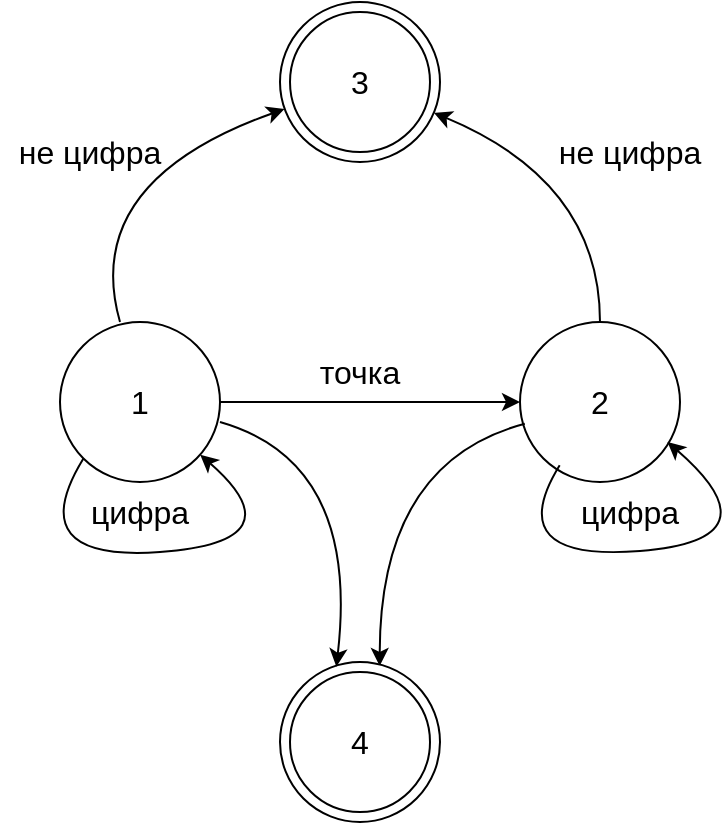 <mxfile version="15.8.7" type="device"><diagram id="uTqG-SHTZ13dAA65uDn2" name="Страница 1"><mxGraphModel dx="1792" dy="693" grid="1" gridSize="10" guides="1" tooltips="1" connect="1" arrows="1" fold="1" page="1" pageScale="1" pageWidth="827" pageHeight="1169" math="0" shadow="0"><root><mxCell id="0"/><mxCell id="1" parent="0"/><mxCell id="Z3_r0sN7xnBsTUlB522--1" value="2" style="ellipse;whiteSpace=wrap;html=1;aspect=fixed;fontSize=16;" vertex="1" parent="1"><mxGeometry x="50" y="240" width="80" height="80" as="geometry"/></mxCell><mxCell id="Z3_r0sN7xnBsTUlB522--3" value="" style="curved=1;endArrow=classic;html=1;rounded=0;entryX=0.623;entryY=0.025;entryDx=0;entryDy=0;exitX=0.03;exitY=0.636;exitDx=0;exitDy=0;exitPerimeter=0;entryPerimeter=0;fontSize=16;" edge="1" parent="1" source="Z3_r0sN7xnBsTUlB522--1" target="Z3_r0sN7xnBsTUlB522--21"><mxGeometry width="50" height="50" relative="1" as="geometry"><mxPoint x="390" y="380" as="sourcePoint"/><mxPoint x="440" y="330" as="targetPoint"/><Array as="points"><mxPoint x="-20" y="310"/></Array></mxGeometry></mxCell><mxCell id="Z3_r0sN7xnBsTUlB522--4" value="" style="ellipse;whiteSpace=wrap;html=1;aspect=fixed;" vertex="1" parent="1"><mxGeometry x="-70" y="80" width="80" height="80" as="geometry"/></mxCell><mxCell id="Z3_r0sN7xnBsTUlB522--13" style="edgeStyle=orthogonalEdgeStyle;rounded=0;orthogonalLoop=1;jettySize=auto;html=1;entryX=0;entryY=0.5;entryDx=0;entryDy=0;fontSize=16;" edge="1" parent="1" source="Z3_r0sN7xnBsTUlB522--12" target="Z3_r0sN7xnBsTUlB522--1"><mxGeometry relative="1" as="geometry"/></mxCell><mxCell id="Z3_r0sN7xnBsTUlB522--12" value="1" style="ellipse;whiteSpace=wrap;html=1;aspect=fixed;fontSize=16;" vertex="1" parent="1"><mxGeometry x="-180" y="240" width="80" height="80" as="geometry"/></mxCell><mxCell id="Z3_r0sN7xnBsTUlB522--14" value="точка" style="text;html=1;strokeColor=none;fillColor=none;align=center;verticalAlign=middle;whiteSpace=wrap;rounded=0;fontSize=16;" vertex="1" parent="1"><mxGeometry x="-60" y="250" width="60" height="30" as="geometry"/></mxCell><mxCell id="Z3_r0sN7xnBsTUlB522--15" value="" style="curved=1;endArrow=classic;html=1;rounded=0;exitX=0;exitY=1;exitDx=0;exitDy=0;fontSize=16;" edge="1" parent="1" source="Z3_r0sN7xnBsTUlB522--12" target="Z3_r0sN7xnBsTUlB522--12"><mxGeometry width="50" height="50" relative="1" as="geometry"><mxPoint x="100" y="380" as="sourcePoint"/><mxPoint x="150" y="330" as="targetPoint"/><Array as="points"><mxPoint x="-200" y="360"/><mxPoint x="-60" y="350"/></Array></mxGeometry></mxCell><mxCell id="Z3_r0sN7xnBsTUlB522--16" value="цифра" style="text;html=1;strokeColor=none;fillColor=none;align=center;verticalAlign=middle;whiteSpace=wrap;rounded=0;fontSize=16;" vertex="1" parent="1"><mxGeometry x="-170" y="320" width="60" height="30" as="geometry"/></mxCell><mxCell id="Z3_r0sN7xnBsTUlB522--17" value="" style="curved=1;endArrow=classic;html=1;rounded=0;exitX=0.248;exitY=0.914;exitDx=0;exitDy=0;exitPerimeter=0;fontSize=16;" edge="1" parent="1"><mxGeometry width="50" height="50" relative="1" as="geometry"><mxPoint x="69.84" y="311.64" as="sourcePoint"/><mxPoint x="123.746" y="299.995" as="targetPoint"/><Array as="points"><mxPoint x="40" y="360"/><mxPoint x="180" y="349"/></Array></mxGeometry></mxCell><mxCell id="Z3_r0sN7xnBsTUlB522--18" value="цифра" style="text;html=1;strokeColor=none;fillColor=none;align=center;verticalAlign=middle;whiteSpace=wrap;rounded=0;fontSize=16;" vertex="1" parent="1"><mxGeometry x="75" y="320" width="60" height="30" as="geometry"/></mxCell><mxCell id="Z3_r0sN7xnBsTUlB522--20" value="" style="curved=1;endArrow=classic;html=1;rounded=0;exitX=0.375;exitY=0;exitDx=0;exitDy=0;exitPerimeter=0;fontSize=16;" edge="1" parent="1" source="Z3_r0sN7xnBsTUlB522--12" target="Z3_r0sN7xnBsTUlB522--4"><mxGeometry width="50" height="50" relative="1" as="geometry"><mxPoint x="122.938" y="257.231" as="sourcePoint"/><mxPoint x="260" y="200" as="targetPoint"/><Array as="points"><mxPoint x="-170" y="170"/></Array></mxGeometry></mxCell><mxCell id="Z3_r0sN7xnBsTUlB522--21" value="" style="ellipse;whiteSpace=wrap;html=1;aspect=fixed;fontSize=16;" vertex="1" parent="1"><mxGeometry x="-70" y="410" width="80" height="80" as="geometry"/></mxCell><mxCell id="Z3_r0sN7xnBsTUlB522--22" value="" style="curved=1;endArrow=classic;html=1;rounded=0;fontSize=16;" edge="1" parent="1" source="Z3_r0sN7xnBsTUlB522--1" target="Z3_r0sN7xnBsTUlB522--4"><mxGeometry width="50" height="50" relative="1" as="geometry"><mxPoint x="50" y="267.81" as="sourcePoint"/><mxPoint x="86.718" y="169.998" as="targetPoint"/><Array as="points"><mxPoint x="90" y="170"/></Array></mxGeometry></mxCell><mxCell id="Z3_r0sN7xnBsTUlB522--23" value="" style="curved=1;endArrow=classic;html=1;rounded=0;entryX=0.352;entryY=0.029;entryDx=0;entryDy=0;exitX=1;exitY=0.625;exitDx=0;exitDy=0;entryPerimeter=0;exitPerimeter=0;fontSize=16;" edge="1" parent="1" source="Z3_r0sN7xnBsTUlB522--12" target="Z3_r0sN7xnBsTUlB522--21"><mxGeometry width="50" height="50" relative="1" as="geometry"><mxPoint x="71.716" y="318.284" as="sourcePoint"/><mxPoint y="430" as="targetPoint"/><Array as="points"><mxPoint x="-30" y="310"/></Array></mxGeometry></mxCell><mxCell id="Z3_r0sN7xnBsTUlB522--24" value="не цифра" style="text;html=1;strokeColor=none;fillColor=none;align=center;verticalAlign=middle;whiteSpace=wrap;rounded=0;fontSize=16;" vertex="1" parent="1"><mxGeometry x="-210" y="140" width="90" height="30" as="geometry"/></mxCell><mxCell id="Z3_r0sN7xnBsTUlB522--25" value="не цифра" style="text;html=1;strokeColor=none;fillColor=none;align=center;verticalAlign=middle;whiteSpace=wrap;rounded=0;fontSize=16;" vertex="1" parent="1"><mxGeometry x="60" y="140" width="90" height="30" as="geometry"/></mxCell><mxCell id="Z3_r0sN7xnBsTUlB522--26" value="4" style="ellipse;whiteSpace=wrap;html=1;aspect=fixed;fontSize=16;" vertex="1" parent="1"><mxGeometry x="-65" y="415" width="70" height="70" as="geometry"/></mxCell><mxCell id="Z3_r0sN7xnBsTUlB522--27" value="3" style="ellipse;whiteSpace=wrap;html=1;aspect=fixed;fontSize=16;" vertex="1" parent="1"><mxGeometry x="-65" y="85" width="70" height="70" as="geometry"/></mxCell></root></mxGraphModel></diagram></mxfile>